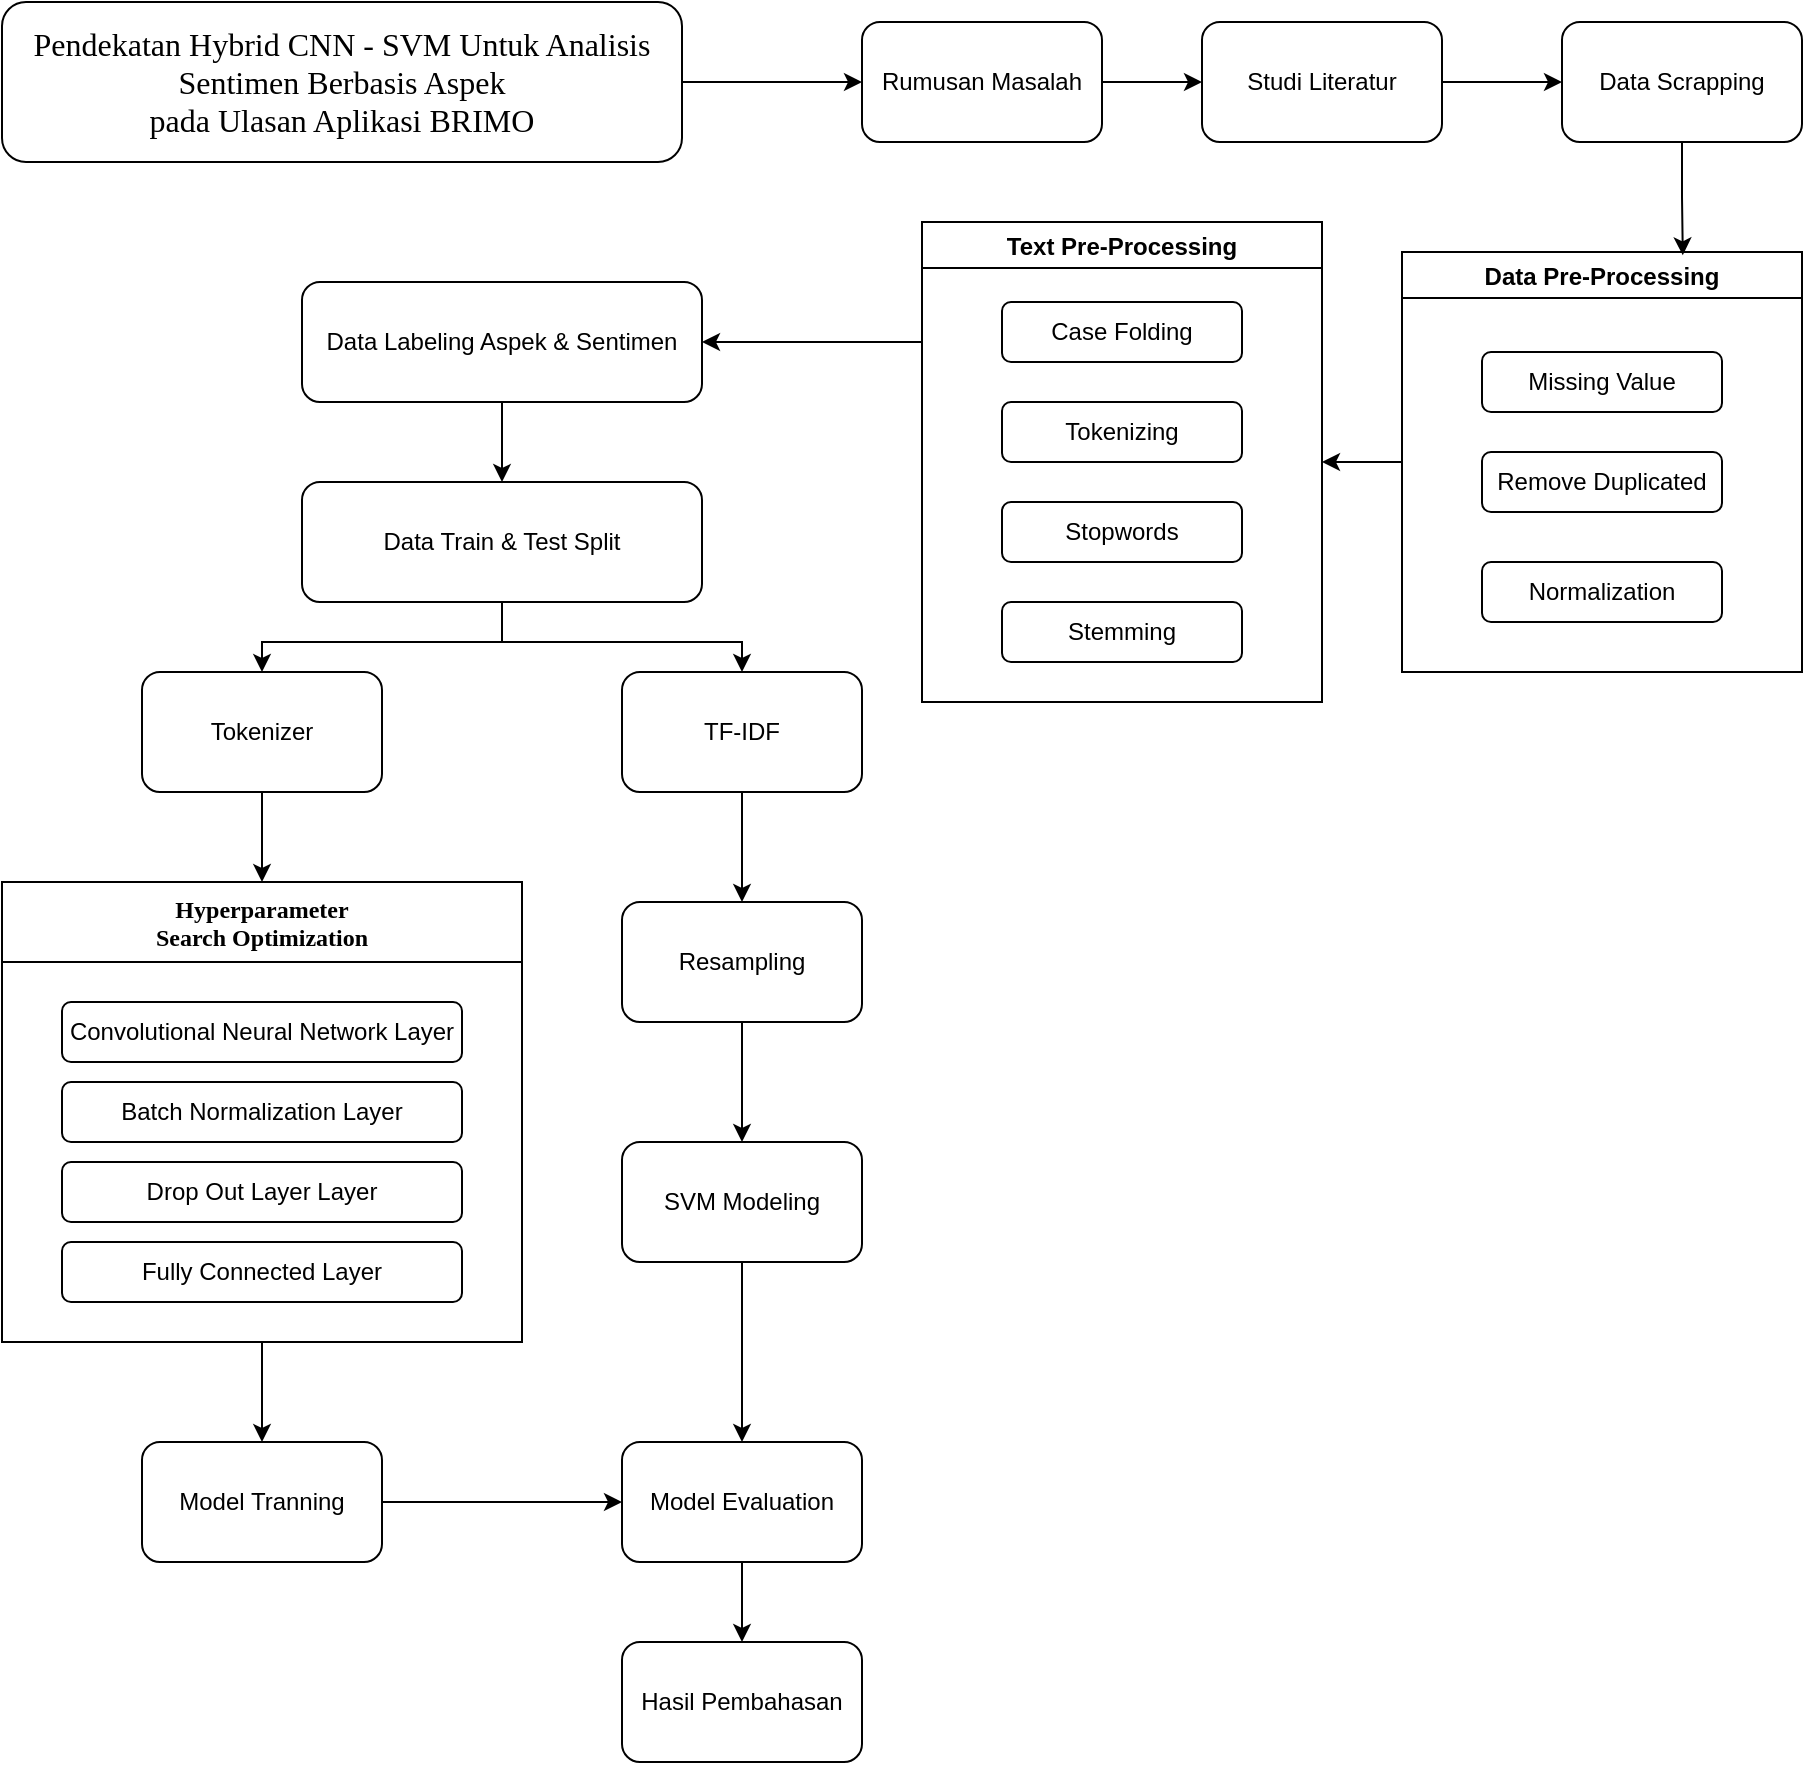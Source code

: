 <mxfile version="24.9.0">
  <diagram name="Page-1" id="PIee3p56ZYwBG29FOCDX">
    <mxGraphModel dx="794" dy="412" grid="1" gridSize="10" guides="1" tooltips="1" connect="1" arrows="1" fold="1" page="1" pageScale="1" pageWidth="850" pageHeight="1100" math="0" shadow="0">
      <root>
        <mxCell id="0" />
        <mxCell id="1" parent="0" />
        <mxCell id="JAxsVdZLf2L0At49DJf2-3" value="" style="edgeStyle=orthogonalEdgeStyle;rounded=0;orthogonalLoop=1;jettySize=auto;html=1;exitX=1;exitY=0.5;exitDx=0;exitDy=0;" parent="1" source="JAxsVdZLf2L0At49DJf2-9" target="JAxsVdZLf2L0At49DJf2-2" edge="1">
          <mxGeometry relative="1" as="geometry">
            <mxPoint x="700" y="120" as="sourcePoint" />
            <Array as="points" />
          </mxGeometry>
        </mxCell>
        <mxCell id="JAxsVdZLf2L0At49DJf2-8" value="" style="edgeStyle=orthogonalEdgeStyle;rounded=0;orthogonalLoop=1;jettySize=auto;html=1;" parent="1" source="JAxsVdZLf2L0At49DJf2-1" target="JAxsVdZLf2L0At49DJf2-7" edge="1">
          <mxGeometry relative="1" as="geometry" />
        </mxCell>
        <mxCell id="JAxsVdZLf2L0At49DJf2-1" value="&lt;span style=&quot;font-size:12.0pt;mso-bidi-font-size:14.0pt;&lt;br/&gt;line-height:107%;font-family:&amp;quot;Times New Roman&amp;quot;,serif;mso-fareast-font-family:&lt;br/&gt;Calibri;mso-fareast-theme-font:minor-latin;mso-bidi-font-family:&amp;quot;Cordia New&amp;quot;;&lt;br/&gt;mso-bidi-theme-font:minor-bidi;mso-ansi-language:EN-ID;mso-fareast-language:&lt;br/&gt;EN-US;mso-bidi-language:TH&quot;&gt;Pendekatan Hybrid CNN&amp;nbsp;- SVM Untuk Analisis Sentimen Berbasis Aspek&lt;br&gt;pada Ulasan Aplikasi BRIMO&lt;/span&gt;" style="rounded=1;whiteSpace=wrap;html=1;" parent="1" vertex="1">
          <mxGeometry x="90" y="40" width="340" height="80" as="geometry" />
        </mxCell>
        <mxCell id="JAxsVdZLf2L0At49DJf2-2" value="Data Scrapping" style="rounded=1;whiteSpace=wrap;html=1;" parent="1" vertex="1">
          <mxGeometry x="870" y="50" width="120" height="60" as="geometry" />
        </mxCell>
        <mxCell id="JAxsVdZLf2L0At49DJf2-10" value="" style="edgeStyle=orthogonalEdgeStyle;rounded=0;orthogonalLoop=1;jettySize=auto;html=1;" parent="1" source="JAxsVdZLf2L0At49DJf2-7" target="JAxsVdZLf2L0At49DJf2-9" edge="1">
          <mxGeometry relative="1" as="geometry" />
        </mxCell>
        <mxCell id="JAxsVdZLf2L0At49DJf2-7" value="Rumusan Masalah" style="rounded=1;whiteSpace=wrap;html=1;" parent="1" vertex="1">
          <mxGeometry x="520" y="50" width="120" height="60" as="geometry" />
        </mxCell>
        <mxCell id="JAxsVdZLf2L0At49DJf2-9" value="Studi Literatur" style="rounded=1;whiteSpace=wrap;html=1;" parent="1" vertex="1">
          <mxGeometry x="690" y="50" width="120" height="60" as="geometry" />
        </mxCell>
        <mxCell id="5e7VzZjBPvRn53_mJUJC-6" style="edgeStyle=orthogonalEdgeStyle;rounded=0;orthogonalLoop=1;jettySize=auto;html=1;exitX=0;exitY=0.5;exitDx=0;exitDy=0;entryX=1;entryY=0.5;entryDx=0;entryDy=0;" parent="1" source="JAxsVdZLf2L0At49DJf2-17" target="JAxsVdZLf2L0At49DJf2-18" edge="1">
          <mxGeometry relative="1" as="geometry" />
        </mxCell>
        <mxCell id="JAxsVdZLf2L0At49DJf2-17" value="Data Pre-Processing" style="swimlane;" parent="1" vertex="1">
          <mxGeometry x="790" y="165" width="200" height="210" as="geometry" />
        </mxCell>
        <mxCell id="JAxsVdZLf2L0At49DJf2-19" value="Missing Value" style="rounded=1;whiteSpace=wrap;html=1;" parent="JAxsVdZLf2L0At49DJf2-17" vertex="1">
          <mxGeometry x="40" y="50" width="120" height="30" as="geometry" />
        </mxCell>
        <mxCell id="JAxsVdZLf2L0At49DJf2-39" value="Remove Duplicated" style="rounded=1;whiteSpace=wrap;html=1;" parent="JAxsVdZLf2L0At49DJf2-17" vertex="1">
          <mxGeometry x="40" y="100" width="120" height="30" as="geometry" />
        </mxCell>
        <mxCell id="JAxsVdZLf2L0At49DJf2-40" value="Normalization" style="rounded=1;whiteSpace=wrap;html=1;" parent="JAxsVdZLf2L0At49DJf2-17" vertex="1">
          <mxGeometry x="40" y="155" width="120" height="30" as="geometry" />
        </mxCell>
        <mxCell id="5e7VzZjBPvRn53_mJUJC-8" style="edgeStyle=orthogonalEdgeStyle;rounded=0;orthogonalLoop=1;jettySize=auto;html=1;exitX=0;exitY=0.25;exitDx=0;exitDy=0;" parent="1" source="JAxsVdZLf2L0At49DJf2-18" target="JAxsVdZLf2L0At49DJf2-23" edge="1">
          <mxGeometry relative="1" as="geometry" />
        </mxCell>
        <mxCell id="JAxsVdZLf2L0At49DJf2-18" value="Text Pre-Processing" style="swimlane;" parent="1" vertex="1">
          <mxGeometry x="550" y="150" width="200" height="240" as="geometry" />
        </mxCell>
        <mxCell id="JAxsVdZLf2L0At49DJf2-34" value="Case Folding" style="rounded=1;whiteSpace=wrap;html=1;" parent="JAxsVdZLf2L0At49DJf2-18" vertex="1">
          <mxGeometry x="40" y="40" width="120" height="30" as="geometry" />
        </mxCell>
        <mxCell id="JAxsVdZLf2L0At49DJf2-35" value="Tokenizing" style="rounded=1;whiteSpace=wrap;html=1;" parent="JAxsVdZLf2L0At49DJf2-18" vertex="1">
          <mxGeometry x="40" y="90" width="120" height="30" as="geometry" />
        </mxCell>
        <mxCell id="JAxsVdZLf2L0At49DJf2-36" value="Stopwords" style="rounded=1;whiteSpace=wrap;html=1;" parent="JAxsVdZLf2L0At49DJf2-18" vertex="1">
          <mxGeometry x="40" y="140" width="120" height="30" as="geometry" />
        </mxCell>
        <mxCell id="JAxsVdZLf2L0At49DJf2-37" value="Stemming" style="rounded=1;whiteSpace=wrap;html=1;" parent="JAxsVdZLf2L0At49DJf2-18" vertex="1">
          <mxGeometry x="40" y="190" width="120" height="30" as="geometry" />
        </mxCell>
        <mxCell id="5e7VzZjBPvRn53_mJUJC-9" style="edgeStyle=orthogonalEdgeStyle;rounded=0;orthogonalLoop=1;jettySize=auto;html=1;entryX=0.5;entryY=0;entryDx=0;entryDy=0;" parent="1" source="JAxsVdZLf2L0At49DJf2-23" target="JAxsVdZLf2L0At49DJf2-66" edge="1">
          <mxGeometry relative="1" as="geometry" />
        </mxCell>
        <mxCell id="JAxsVdZLf2L0At49DJf2-23" value="Data Labeling Aspek &amp;amp; Sentimen" style="rounded=1;whiteSpace=wrap;html=1;" parent="1" vertex="1">
          <mxGeometry x="240" y="180" width="200" height="60" as="geometry" />
        </mxCell>
        <mxCell id="5e7VzZjBPvRn53_mJUJC-19" value="" style="edgeStyle=orthogonalEdgeStyle;rounded=0;orthogonalLoop=1;jettySize=auto;html=1;" parent="1" source="JAxsVdZLf2L0At49DJf2-42" target="5e7VzZjBPvRn53_mJUJC-18" edge="1">
          <mxGeometry relative="1" as="geometry" />
        </mxCell>
        <mxCell id="JAxsVdZLf2L0At49DJf2-42" value="TF-IDF" style="rounded=1;whiteSpace=wrap;html=1;" parent="1" vertex="1">
          <mxGeometry x="400" y="375" width="120" height="60" as="geometry" />
        </mxCell>
        <mxCell id="5e7VzZjBPvRn53_mJUJC-13" style="edgeStyle=orthogonalEdgeStyle;rounded=0;orthogonalLoop=1;jettySize=auto;html=1;exitX=0.5;exitY=1;exitDx=0;exitDy=0;entryX=0.5;entryY=0;entryDx=0;entryDy=0;" parent="1" source="JAxsVdZLf2L0At49DJf2-44" target="JAxsVdZLf2L0At49DJf2-48" edge="1">
          <mxGeometry relative="1" as="geometry" />
        </mxCell>
        <mxCell id="JAxsVdZLf2L0At49DJf2-44" value="Tokenizer" style="rounded=1;whiteSpace=wrap;html=1;" parent="1" vertex="1">
          <mxGeometry x="160" y="375" width="120" height="60" as="geometry" />
        </mxCell>
        <mxCell id="5e7VzZjBPvRn53_mJUJC-16" value="" style="edgeStyle=orthogonalEdgeStyle;rounded=0;orthogonalLoop=1;jettySize=auto;html=1;" parent="1" source="JAxsVdZLf2L0At49DJf2-48" target="JAxsVdZLf2L0At49DJf2-59" edge="1">
          <mxGeometry relative="1" as="geometry" />
        </mxCell>
        <mxCell id="JAxsVdZLf2L0At49DJf2-48" value="Hyperparameter &#xa;Search Optimization" style="swimlane;startSize=40;fontFamily=Times New Roman;" parent="1" vertex="1">
          <mxGeometry x="90" y="480" width="260" height="230" as="geometry" />
        </mxCell>
        <mxCell id="JAxsVdZLf2L0At49DJf2-53" value="Convolutional Neural Network Layer" style="rounded=1;whiteSpace=wrap;html=1;" parent="JAxsVdZLf2L0At49DJf2-48" vertex="1">
          <mxGeometry x="30" y="60" width="200" height="30" as="geometry" />
        </mxCell>
        <mxCell id="JAxsVdZLf2L0At49DJf2-54" value="Batch Normalization Layer" style="rounded=1;whiteSpace=wrap;html=1;" parent="JAxsVdZLf2L0At49DJf2-48" vertex="1">
          <mxGeometry x="30" y="100" width="200" height="30" as="geometry" />
        </mxCell>
        <mxCell id="JAxsVdZLf2L0At49DJf2-55" value="Drop Out Layer Layer" style="rounded=1;whiteSpace=wrap;html=1;" parent="JAxsVdZLf2L0At49DJf2-48" vertex="1">
          <mxGeometry x="30" y="140" width="200" height="30" as="geometry" />
        </mxCell>
        <mxCell id="JAxsVdZLf2L0At49DJf2-56" value="Fully Connected Layer" style="rounded=1;whiteSpace=wrap;html=1;" parent="JAxsVdZLf2L0At49DJf2-48" vertex="1">
          <mxGeometry x="30" y="180" width="200" height="30" as="geometry" />
        </mxCell>
        <mxCell id="5e7VzZjBPvRn53_mJUJC-22" style="edgeStyle=orthogonalEdgeStyle;rounded=0;orthogonalLoop=1;jettySize=auto;html=1;entryX=0.5;entryY=0;entryDx=0;entryDy=0;" parent="1" source="JAxsVdZLf2L0At49DJf2-50" target="JAxsVdZLf2L0At49DJf2-61" edge="1">
          <mxGeometry relative="1" as="geometry" />
        </mxCell>
        <mxCell id="JAxsVdZLf2L0At49DJf2-50" value="SVM Modeling" style="rounded=1;whiteSpace=wrap;html=1;" parent="1" vertex="1">
          <mxGeometry x="400" y="610" width="120" height="60" as="geometry" />
        </mxCell>
        <mxCell id="5e7VzZjBPvRn53_mJUJC-21" style="edgeStyle=orthogonalEdgeStyle;rounded=0;orthogonalLoop=1;jettySize=auto;html=1;entryX=0;entryY=0.5;entryDx=0;entryDy=0;" parent="1" source="JAxsVdZLf2L0At49DJf2-59" target="JAxsVdZLf2L0At49DJf2-61" edge="1">
          <mxGeometry relative="1" as="geometry" />
        </mxCell>
        <mxCell id="JAxsVdZLf2L0At49DJf2-59" value="Model Tranning" style="rounded=1;whiteSpace=wrap;html=1;" parent="1" vertex="1">
          <mxGeometry x="160" y="760" width="120" height="60" as="geometry" />
        </mxCell>
        <mxCell id="5e7VzZjBPvRn53_mJUJC-23" value="" style="edgeStyle=orthogonalEdgeStyle;rounded=0;orthogonalLoop=1;jettySize=auto;html=1;" parent="1" source="JAxsVdZLf2L0At49DJf2-61" target="JAxsVdZLf2L0At49DJf2-72" edge="1">
          <mxGeometry relative="1" as="geometry" />
        </mxCell>
        <mxCell id="JAxsVdZLf2L0At49DJf2-61" value="Model Evaluation" style="rounded=1;whiteSpace=wrap;html=1;" parent="1" vertex="1">
          <mxGeometry x="400" y="760" width="120" height="60" as="geometry" />
        </mxCell>
        <mxCell id="5e7VzZjBPvRn53_mJUJC-10" style="edgeStyle=orthogonalEdgeStyle;rounded=0;orthogonalLoop=1;jettySize=auto;html=1;entryX=0.5;entryY=0;entryDx=0;entryDy=0;" parent="1" source="JAxsVdZLf2L0At49DJf2-66" target="JAxsVdZLf2L0At49DJf2-44" edge="1">
          <mxGeometry relative="1" as="geometry" />
        </mxCell>
        <mxCell id="5e7VzZjBPvRn53_mJUJC-11" style="edgeStyle=orthogonalEdgeStyle;rounded=0;orthogonalLoop=1;jettySize=auto;html=1;exitX=0.5;exitY=1;exitDx=0;exitDy=0;entryX=0.5;entryY=0;entryDx=0;entryDy=0;" parent="1" source="JAxsVdZLf2L0At49DJf2-66" target="JAxsVdZLf2L0At49DJf2-42" edge="1">
          <mxGeometry relative="1" as="geometry" />
        </mxCell>
        <mxCell id="JAxsVdZLf2L0At49DJf2-66" value="Data Train &amp;amp; Test Split" style="rounded=1;whiteSpace=wrap;html=1;" parent="1" vertex="1">
          <mxGeometry x="240" y="280" width="200" height="60" as="geometry" />
        </mxCell>
        <mxCell id="JAxsVdZLf2L0At49DJf2-72" value="Hasil Pembahasan" style="rounded=1;whiteSpace=wrap;html=1;" parent="1" vertex="1">
          <mxGeometry x="400" y="860" width="120" height="60" as="geometry" />
        </mxCell>
        <mxCell id="5e7VzZjBPvRn53_mJUJC-7" style="edgeStyle=orthogonalEdgeStyle;rounded=0;orthogonalLoop=1;jettySize=auto;html=1;entryX=0.702;entryY=0.008;entryDx=0;entryDy=0;entryPerimeter=0;" parent="1" source="JAxsVdZLf2L0At49DJf2-2" target="JAxsVdZLf2L0At49DJf2-17" edge="1">
          <mxGeometry relative="1" as="geometry" />
        </mxCell>
        <mxCell id="5e7VzZjBPvRn53_mJUJC-20" value="" style="edgeStyle=orthogonalEdgeStyle;rounded=0;orthogonalLoop=1;jettySize=auto;html=1;" parent="1" source="5e7VzZjBPvRn53_mJUJC-18" target="JAxsVdZLf2L0At49DJf2-50" edge="1">
          <mxGeometry relative="1" as="geometry" />
        </mxCell>
        <mxCell id="5e7VzZjBPvRn53_mJUJC-18" value="Res&lt;span style=&quot;background-color: initial;&quot;&gt;ampling&lt;/span&gt;" style="rounded=1;whiteSpace=wrap;html=1;" parent="1" vertex="1">
          <mxGeometry x="400" y="490" width="120" height="60" as="geometry" />
        </mxCell>
      </root>
    </mxGraphModel>
  </diagram>
</mxfile>
